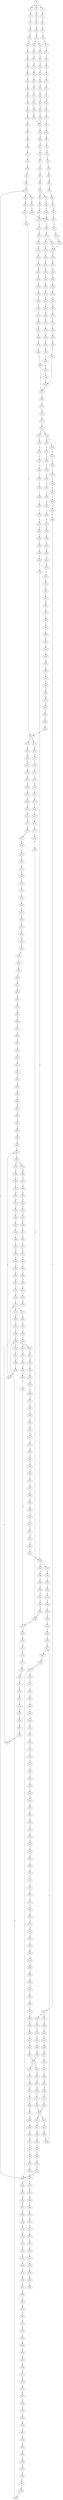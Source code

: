 strict digraph  {
	S0 -> S1 [ label = A ];
	S0 -> S2 [ label = C ];
	S0 -> S3 [ label = G ];
	S1 -> S4 [ label = A ];
	S2 -> S5 [ label = G ];
	S3 -> S6 [ label = G ];
	S4 -> S7 [ label = G ];
	S5 -> S8 [ label = C ];
	S6 -> S9 [ label = G ];
	S7 -> S10 [ label = A ];
	S8 -> S11 [ label = G ];
	S9 -> S12 [ label = A ];
	S10 -> S13 [ label = A ];
	S11 -> S14 [ label = C ];
	S12 -> S15 [ label = A ];
	S13 -> S16 [ label = G ];
	S14 -> S17 [ label = G ];
	S15 -> S18 [ label = T ];
	S15 -> S19 [ label = C ];
	S16 -> S20 [ label = T ];
	S17 -> S21 [ label = T ];
	S18 -> S22 [ label = T ];
	S19 -> S23 [ label = T ];
	S20 -> S24 [ label = G ];
	S21 -> S25 [ label = C ];
	S22 -> S26 [ label = G ];
	S23 -> S27 [ label = G ];
	S24 -> S28 [ label = T ];
	S25 -> S29 [ label = G ];
	S26 -> S30 [ label = A ];
	S27 -> S31 [ label = G ];
	S28 -> S32 [ label = C ];
	S29 -> S33 [ label = A ];
	S30 -> S34 [ label = A ];
	S31 -> S35 [ label = A ];
	S32 -> S36 [ label = C ];
	S33 -> S37 [ label = C ];
	S34 -> S38 [ label = C ];
	S35 -> S39 [ label = C ];
	S36 -> S40 [ label = T ];
	S37 -> S41 [ label = G ];
	S38 -> S42 [ label = C ];
	S39 -> S43 [ label = C ];
	S40 -> S44 [ label = G ];
	S41 -> S45 [ label = C ];
	S42 -> S46 [ label = C ];
	S43 -> S47 [ label = C ];
	S44 -> S48 [ label = G ];
	S45 -> S49 [ label = G ];
	S46 -> S50 [ label = G ];
	S47 -> S51 [ label = G ];
	S48 -> S52 [ label = C ];
	S49 -> S53 [ label = C ];
	S50 -> S54 [ label = T ];
	S51 -> S55 [ label = T ];
	S52 -> S56 [ label = C ];
	S53 -> S57 [ label = C ];
	S54 -> S58 [ label = C ];
	S55 -> S59 [ label = C ];
	S56 -> S60 [ label = T ];
	S57 -> S61 [ label = T ];
	S58 -> S62 [ label = T ];
	S59 -> S62 [ label = T ];
	S60 -> S63 [ label = G ];
	S61 -> S64 [ label = C ];
	S62 -> S65 [ label = C ];
	S63 -> S66 [ label = G ];
	S64 -> S67 [ label = G ];
	S65 -> S68 [ label = G ];
	S66 -> S69 [ label = G ];
	S67 -> S70 [ label = G ];
	S68 -> S71 [ label = G ];
	S69 -> S72 [ label = T ];
	S70 -> S73 [ label = G ];
	S71 -> S74 [ label = C ];
	S72 -> S75 [ label = C ];
	S73 -> S76 [ label = C ];
	S74 -> S77 [ label = A ];
	S75 -> S78 [ label = C ];
	S76 -> S79 [ label = T ];
	S77 -> S80 [ label = C ];
	S78 -> S81 [ label = C ];
	S79 -> S82 [ label = C ];
	S80 -> S83 [ label = C ];
	S81 -> S84 [ label = G ];
	S82 -> S85 [ label = A ];
	S83 -> S86 [ label = G ];
	S84 -> S87 [ label = A ];
	S85 -> S88 [ label = C ];
	S86 -> S89 [ label = A ];
	S87 -> S90 [ label = G ];
	S87 -> S91 [ label = A ];
	S88 -> S92 [ label = G ];
	S89 -> S93 [ label = G ];
	S89 -> S94 [ label = A ];
	S90 -> S95 [ label = T ];
	S91 -> S96 [ label = G ];
	S92 -> S97 [ label = T ];
	S93 -> S98 [ label = T ];
	S94 -> S99 [ label = T ];
	S95 -> S100 [ label = C ];
	S96 -> S101 [ label = T ];
	S97 -> S102 [ label = C ];
	S98 -> S103 [ label = C ];
	S99 -> S104 [ label = G ];
	S100 -> S105 [ label = C ];
	S101 -> S106 [ label = C ];
	S102 -> S107 [ label = C ];
	S103 -> S105 [ label = C ];
	S104 -> S108 [ label = T ];
	S105 -> S109 [ label = A ];
	S106 -> S110 [ label = G ];
	S107 -> S111 [ label = A ];
	S108 -> S112 [ label = A ];
	S109 -> S113 [ label = G ];
	S110 -> S114 [ label = C ];
	S110 -> S115 [ label = A ];
	S111 -> S116 [ label = G ];
	S112 -> S117 [ label = G ];
	S113 -> S118 [ label = T ];
	S113 -> S119 [ label = C ];
	S114 -> S120 [ label = G ];
	S115 -> S121 [ label = G ];
	S116 -> S122 [ label = C ];
	S117 -> S123 [ label = T ];
	S118 -> S124 [ label = A ];
	S119 -> S125 [ label = T ];
	S120 -> S126 [ label = G ];
	S121 -> S127 [ label = G ];
	S122 -> S125 [ label = T ];
	S123 -> S128 [ label = T ];
	S124 -> S129 [ label = G ];
	S125 -> S130 [ label = T ];
	S126 -> S131 [ label = C ];
	S127 -> S132 [ label = T ];
	S128 -> S133 [ label = T ];
	S129 -> S134 [ label = G ];
	S130 -> S135 [ label = C ];
	S131 -> S136 [ label = T ];
	S132 -> S137 [ label = A ];
	S133 -> S138 [ label = C ];
	S134 -> S139 [ label = G ];
	S135 -> S140 [ label = A ];
	S136 -> S141 [ label = A ];
	S137 -> S142 [ label = T ];
	S138 -> S143 [ label = A ];
	S139 -> S144 [ label = T ];
	S140 -> S145 [ label = C ];
	S141 -> S146 [ label = T ];
	S142 -> S147 [ label = A ];
	S143 -> S148 [ label = C ];
	S144 -> S149 [ label = C ];
	S145 -> S150 [ label = G ];
	S146 -> S151 [ label = A ];
	S147 -> S152 [ label = A ];
	S148 -> S153 [ label = T ];
	S149 -> S154 [ label = A ];
	S150 -> S155 [ label = C ];
	S151 -> S156 [ label = G ];
	S152 -> S157 [ label = G ];
	S153 -> S158 [ label = C ];
	S154 -> S159 [ label = C ];
	S155 -> S160 [ label = C ];
	S156 -> S161 [ label = T ];
	S157 -> S162 [ label = T ];
	S158 -> S163 [ label = C ];
	S159 -> S164 [ label = T ];
	S160 -> S165 [ label = C ];
	S161 -> S166 [ label = A ];
	S162 -> S167 [ label = C ];
	S163 -> S168 [ label = T ];
	S164 -> S169 [ label = C ];
	S165 -> S170 [ label = T ];
	S166 -> S171 [ label = G ];
	S167 -> S172 [ label = G ];
	S168 -> S173 [ label = T ];
	S169 -> S174 [ label = G ];
	S170 -> S175 [ label = T ];
	S171 -> S176 [ label = C ];
	S172 -> S177 [ label = T ];
	S173 -> S178 [ label = T ];
	S174 -> S179 [ label = C ];
	S175 -> S180 [ label = C ];
	S176 -> S181 [ label = C ];
	S177 -> S182 [ label = G ];
	S178 -> S183 [ label = C ];
	S179 -> S184 [ label = T ];
	S180 -> S185 [ label = A ];
	S181 -> S186 [ label = G ];
	S182 -> S187 [ label = G ];
	S183 -> S188 [ label = A ];
	S184 -> S189 [ label = T ];
	S185 -> S190 [ label = T ];
	S186 -> S191 [ label = A ];
	S187 -> S192 [ label = T ];
	S188 -> S193 [ label = T ];
	S189 -> S194 [ label = C ];
	S190 -> S195 [ label = C ];
	S191 -> S196 [ label = A ];
	S192 -> S197 [ label = A ];
	S193 -> S198 [ label = C ];
	S194 -> S199 [ label = A ];
	S195 -> S200 [ label = C ];
	S196 -> S201 [ label = A ];
	S197 -> S202 [ label = C ];
	S198 -> S203 [ label = C ];
	S199 -> S204 [ label = T ];
	S200 -> S205 [ label = A ];
	S201 -> S206 [ label = C ];
	S202 -> S207 [ label = C ];
	S203 -> S205 [ label = A ];
	S204 -> S208 [ label = C ];
	S205 -> S209 [ label = G ];
	S206 -> S210 [ label = C ];
	S207 -> S211 [ label = G ];
	S208 -> S200 [ label = C ];
	S209 -> S212 [ label = A ];
	S210 -> S213 [ label = C ];
	S211 -> S214 [ label = G ];
	S212 -> S215 [ label = A ];
	S213 -> S216 [ label = C ];
	S214 -> S217 [ label = T ];
	S215 -> S218 [ label = C ];
	S216 -> S219 [ label = G ];
	S217 -> S220 [ label = G ];
	S218 -> S221 [ label = C ];
	S219 -> S222 [ label = A ];
	S220 -> S223 [ label = G ];
	S221 -> S224 [ label = A ];
	S221 -> S225 [ label = G ];
	S222 -> S226 [ label = C ];
	S223 -> S227 [ label = T ];
	S224 -> S228 [ label = G ];
	S224 -> S229 [ label = C ];
	S225 -> S230 [ label = G ];
	S226 -> S231 [ label = T ];
	S227 -> S232 [ label = T ];
	S228 -> S233 [ label = A ];
	S229 -> S234 [ label = C ];
	S230 -> S235 [ label = A ];
	S231 -> S236 [ label = A ];
	S232 -> S237 [ label = A ];
	S233 -> S238 [ label = C ];
	S234 -> S239 [ label = A ];
	S235 -> S240 [ label = C ];
	S236 -> S241 [ label = G ];
	S237 -> S242 [ label = G ];
	S238 -> S243 [ label = T ];
	S239 -> S244 [ label = C ];
	S240 -> S245 [ label = G ];
	S241 -> S246 [ label = A ];
	S242 -> S247 [ label = A ];
	S243 -> S248 [ label = C ];
	S244 -> S249 [ label = C ];
	S245 -> S250 [ label = C ];
	S246 -> S251 [ label = A ];
	S247 -> S252 [ label = A ];
	S248 -> S253 [ label = C ];
	S249 -> S254 [ label = C ];
	S250 -> S255 [ label = C ];
	S251 -> S256 [ label = T ];
	S252 -> S257 [ label = G ];
	S253 -> S258 [ label = C ];
	S254 -> S259 [ label = C ];
	S255 -> S260 [ label = C ];
	S256 -> S261 [ label = C ];
	S257 -> S262 [ label = G ];
	S258 -> S263 [ label = A ];
	S259 -> S264 [ label = T ];
	S260 -> S265 [ label = A ];
	S261 -> S266 [ label = G ];
	S262 -> S267 [ label = G ];
	S263 -> S268 [ label = T ];
	S264 -> S269 [ label = T ];
	S265 -> S270 [ label = T ];
	S266 -> S271 [ label = G ];
	S267 -> S272 [ label = G ];
	S268 -> S273 [ label = C ];
	S269 -> S274 [ label = C ];
	S270 -> S275 [ label = C ];
	S271 -> S276 [ label = G ];
	S272 -> S277 [ label = T ];
	S272 -> S278 [ label = G ];
	S273 -> S279 [ label = T ];
	S274 -> S280 [ label = C ];
	S274 -> S281 [ label = G ];
	S275 -> S282 [ label = G ];
	S276 -> S283 [ label = T ];
	S277 -> S284 [ label = C ];
	S278 -> S285 [ label = T ];
	S279 -> S286 [ label = G ];
	S280 -> S287 [ label = T ];
	S281 -> S288 [ label = A ];
	S282 -> S289 [ label = T ];
	S283 -> S290 [ label = A ];
	S284 -> S291 [ label = T ];
	S285 -> S292 [ label = C ];
	S286 -> S293 [ label = C ];
	S287 -> S294 [ label = G ];
	S288 -> S295 [ label = T ];
	S289 -> S296 [ label = C ];
	S290 -> S297 [ label = T ];
	S291 -> S298 [ label = C ];
	S292 -> S299 [ label = C ];
	S293 -> S300 [ label = C ];
	S294 -> S301 [ label = T ];
	S295 -> S302 [ label = C ];
	S296 -> S303 [ label = C ];
	S297 -> S304 [ label = C ];
	S298 -> S305 [ label = T ];
	S299 -> S306 [ label = G ];
	S300 -> S307 [ label = A ];
	S301 -> S308 [ label = C ];
	S302 -> S309 [ label = G ];
	S303 -> S310 [ label = T ];
	S304 -> S311 [ label = C ];
	S305 -> S312 [ label = C ];
	S306 -> S313 [ label = C ];
	S306 -> S314 [ label = T ];
	S307 -> S315 [ label = G ];
	S308 -> S316 [ label = C ];
	S309 -> S317 [ label = T ];
	S310 -> S318 [ label = C ];
	S311 -> S319 [ label = C ];
	S312 -> S320 [ label = G ];
	S313 -> S321 [ label = C ];
	S314 -> S322 [ label = C ];
	S315 -> S323 [ label = T ];
	S316 -> S324 [ label = T ];
	S317 -> S325 [ label = T ];
	S318 -> S326 [ label = T ];
	S319 -> S327 [ label = G ];
	S320 -> S328 [ label = T ];
	S321 -> S329 [ label = G ];
	S322 -> S330 [ label = G ];
	S323 -> S331 [ label = C ];
	S324 -> S332 [ label = A ];
	S324 -> S333 [ label = T ];
	S325 -> S334 [ label = T ];
	S326 -> S335 [ label = T ];
	S326 -> S336 [ label = G ];
	S327 -> S337 [ label = A ];
	S328 -> S338 [ label = G ];
	S329 -> S339 [ label = G ];
	S330 -> S340 [ label = G ];
	S331 -> S341 [ label = G ];
	S332 -> S342 [ label = C ];
	S333 -> S343 [ label = G ];
	S334 -> S344 [ label = G ];
	S335 -> S345 [ label = C ];
	S336 -> S346 [ label = T ];
	S337 -> S347 [ label = A ];
	S338 -> S348 [ label = G ];
	S339 -> S349 [ label = A ];
	S340 -> S350 [ label = A ];
	S341 -> S351 [ label = T ];
	S342 -> S352 [ label = T ];
	S343 -> S353 [ label = T ];
	S344 -> S354 [ label = T ];
	S345 -> S355 [ label = T ];
	S346 -> S356 [ label = C ];
	S347 -> S357 [ label = A ];
	S348 -> S358 [ label = T ];
	S349 -> S359 [ label = A ];
	S350 -> S360 [ label = A ];
	S351 -> S361 [ label = A ];
	S352 -> S362 [ label = A ];
	S353 -> S363 [ label = A ];
	S354 -> S364 [ label = A ];
	S355 -> S365 [ label = C ];
	S356 -> S366 [ label = G ];
	S357 -> S367 [ label = G ];
	S358 -> S197 [ label = A ];
	S359 -> S368 [ label = C ];
	S360 -> S369 [ label = C ];
	S361 -> S370 [ label = A ];
	S362 -> S371 [ label = C ];
	S363 -> S372 [ label = G ];
	S364 -> S373 [ label = G ];
	S365 -> S374 [ label = G ];
	S366 -> S375 [ label = T ];
	S367 -> S376 [ label = T ];
	S368 -> S377 [ label = T ];
	S369 -> S378 [ label = A ];
	S369 -> S379 [ label = T ];
	S370 -> S380 [ label = G ];
	S371 -> S381 [ label = C ];
	S372 -> S382 [ label = G ];
	S373 -> S383 [ label = G ];
	S374 -> S384 [ label = G ];
	S375 -> S385 [ label = G ];
	S376 -> S386 [ label = G ];
	S377 -> S387 [ label = G ];
	S378 -> S388 [ label = G ];
	S379 -> S389 [ label = A ];
	S380 -> S390 [ label = A ];
	S381 -> S391 [ label = A ];
	S382 -> S392 [ label = A ];
	S383 -> S392 [ label = A ];
	S384 -> S393 [ label = A ];
	S385 -> S394 [ label = G ];
	S386 -> S395 [ label = T ];
	S387 -> S396 [ label = C ];
	S388 -> S397 [ label = G ];
	S389 -> S398 [ label = C ];
	S390 -> S399 [ label = C ];
	S391 -> S400 [ label = G ];
	S392 -> S401 [ label = G ];
	S392 -> S402 [ label = A ];
	S393 -> S403 [ label = G ];
	S394 -> S192 [ label = T ];
	S395 -> S404 [ label = C ];
	S396 -> S405 [ label = A ];
	S397 -> S406 [ label = A ];
	S398 -> S407 [ label = A ];
	S399 -> S408 [ label = G ];
	S400 -> S409 [ label = G ];
	S401 -> S410 [ label = A ];
	S402 -> S411 [ label = A ];
	S403 -> S412 [ label = A ];
	S404 -> S413 [ label = G ];
	S405 -> S414 [ label = A ];
	S406 -> S415 [ label = A ];
	S407 -> S416 [ label = A ];
	S408 -> S417 [ label = G ];
	S409 -> S418 [ label = A ];
	S410 -> S419 [ label = G ];
	S411 -> S420 [ label = G ];
	S412 -> S421 [ label = G ];
	S413 -> S422 [ label = T ];
	S414 -> S423 [ label = C ];
	S415 -> S424 [ label = T ];
	S416 -> S425 [ label = C ];
	S417 -> S426 [ label = C ];
	S418 -> S427 [ label = G ];
	S419 -> S428 [ label = G ];
	S420 -> S429 [ label = G ];
	S421 -> S430 [ label = G ];
	S422 -> S431 [ label = C ];
	S423 -> S432 [ label = C ];
	S424 -> S433 [ label = A ];
	S425 -> S434 [ label = G ];
	S426 -> S435 [ label = T ];
	S427 -> S436 [ label = A ];
	S428 -> S437 [ label = T ];
	S429 -> S438 [ label = T ];
	S430 -> S437 [ label = T ];
	S431 -> S439 [ label = G ];
	S432 -> S440 [ label = A ];
	S433 -> S441 [ label = G ];
	S434 -> S442 [ label = A ];
	S435 -> S443 [ label = C ];
	S436 -> S444 [ label = G ];
	S437 -> S445 [ label = C ];
	S438 -> S446 [ label = C ];
	S439 -> S447 [ label = G ];
	S440 -> S448 [ label = G ];
	S441 -> S449 [ label = T ];
	S442 -> S450 [ label = A ];
	S443 -> S451 [ label = T ];
	S444 -> S452 [ label = T ];
	S445 -> S453 [ label = C ];
	S446 -> S454 [ label = C ];
	S447 -> S455 [ label = A ];
	S448 -> S456 [ label = A ];
	S449 -> S457 [ label = C ];
	S450 -> S458 [ label = A ];
	S451 -> S459 [ label = C ];
	S452 -> S460 [ label = C ];
	S453 -> S461 [ label = C ];
	S454 -> S462 [ label = C ];
	S455 -> S360 [ label = A ];
	S456 -> S463 [ label = A ];
	S457 -> S464 [ label = T ];
	S458 -> S465 [ label = A ];
	S459 -> S466 [ label = G ];
	S460 -> S467 [ label = A ];
	S461 -> S468 [ label = A ];
	S461 -> S469 [ label = G ];
	S462 -> S469 [ label = G ];
	S463 -> S470 [ label = C ];
	S464 -> S471 [ label = C ];
	S465 -> S472 [ label = C ];
	S466 -> S473 [ label = A ];
	S467 -> S474 [ label = G ];
	S468 -> S475 [ label = G ];
	S469 -> S476 [ label = G ];
	S469 -> S87 [ label = A ];
	S470 -> S477 [ label = A ];
	S471 -> S478 [ label = T ];
	S472 -> S479 [ label = A ];
	S473 -> S480 [ label = A ];
	S474 -> S481 [ label = G ];
	S475 -> S482 [ label = A ];
	S476 -> S483 [ label = A ];
	S477 -> S484 [ label = G ];
	S478 -> S485 [ label = C ];
	S479 -> S486 [ label = G ];
	S480 -> S487 [ label = G ];
	S481 -> S488 [ label = A ];
	S482 -> S489 [ label = G ];
	S483 -> S490 [ label = G ];
	S484 -> S491 [ label = C ];
	S485 -> S492 [ label = T ];
	S486 -> S493 [ label = A ];
	S487 -> S494 [ label = T ];
	S488 -> S495 [ label = C ];
	S489 -> S496 [ label = C ];
	S490 -> S497 [ label = G ];
	S491 -> S498 [ label = C ];
	S492 -> S499 [ label = G ];
	S493 -> S500 [ label = A ];
	S494 -> S501 [ label = C ];
	S495 -> S502 [ label = C ];
	S496 -> S503 [ label = C ];
	S497 -> S504 [ label = C ];
	S498 -> S505 [ label = G ];
	S499 -> S506 [ label = A ];
	S500 -> S507 [ label = G ];
	S501 -> S110 [ label = G ];
	S502 -> S508 [ label = A ];
	S503 -> S509 [ label = A ];
	S504 -> S510 [ label = G ];
	S505 -> S511 [ label = T ];
	S506 -> S512 [ label = G ];
	S507 -> S513 [ label = G ];
	S508 -> S514 [ label = G ];
	S509 -> S515 [ label = C ];
	S510 -> S516 [ label = T ];
	S511 -> S517 [ label = C ];
	S512 -> S518 [ label = T ];
	S513 -> S519 [ label = G ];
	S514 -> S520 [ label = T ];
	S515 -> S521 [ label = G ];
	S516 -> S522 [ label = G ];
	S517 -> S523 [ label = C ];
	S518 -> S524 [ label = A ];
	S519 -> S272 [ label = G ];
	S520 -> S525 [ label = C ];
	S521 -> S526 [ label = G ];
	S522 -> S527 [ label = G ];
	S523 -> S528 [ label = T ];
	S525 -> S529 [ label = T ];
	S526 -> S530 [ label = T ];
	S527 -> S531 [ label = T ];
	S528 -> S532 [ label = C ];
	S529 -> S533 [ label = C ];
	S530 -> S534 [ label = T ];
	S531 -> S535 [ label = A ];
	S532 -> S326 [ label = T ];
	S533 -> S536 [ label = T ];
	S534 -> S537 [ label = A ];
	S535 -> S538 [ label = T ];
	S536 -> S539 [ label = G ];
	S537 -> S540 [ label = C ];
	S538 -> S541 [ label = G ];
	S539 -> S542 [ label = T ];
	S540 -> S543 [ label = T ];
	S541 -> S544 [ label = A ];
	S542 -> S545 [ label = A ];
	S543 -> S546 [ label = G ];
	S544 -> S547 [ label = G ];
	S546 -> S548 [ label = C ];
	S547 -> S549 [ label = C ];
	S548 -> S550 [ label = A ];
	S549 -> S551 [ label = G ];
	S550 -> S552 [ label = G ];
	S551 -> S553 [ label = G ];
	S552 -> S554 [ label = A ];
	S553 -> S555 [ label = T ];
	S554 -> S556 [ label = C ];
	S555 -> S557 [ label = C ];
	S556 -> S558 [ label = G ];
	S557 -> S559 [ label = G ];
	S558 -> S560 [ label = G ];
	S559 -> S561 [ label = C ];
	S560 -> S562 [ label = A ];
	S561 -> S563 [ label = A ];
	S562 -> S564 [ label = C ];
	S563 -> S565 [ label = C ];
	S564 -> S566 [ label = A ];
	S565 -> S567 [ label = G ];
	S566 -> S568 [ label = C ];
	S567 -> S569 [ label = C ];
	S568 -> S570 [ label = A ];
	S569 -> S571 [ label = G ];
	S570 -> S572 [ label = C ];
	S571 -> S573 [ label = C ];
	S572 -> S574 [ label = C ];
	S573 -> S575 [ label = G ];
	S574 -> S576 [ label = T ];
	S575 -> S577 [ label = G ];
	S576 -> S578 [ label = C ];
	S577 -> S579 [ label = C ];
	S578 -> S580 [ label = T ];
	S579 -> S581 [ label = T ];
	S580 -> S582 [ label = A ];
	S581 -> S583 [ label = G ];
	S582 -> S584 [ label = G ];
	S583 -> S585 [ label = G ];
	S584 -> S586 [ label = A ];
	S585 -> S587 [ label = A ];
	S586 -> S588 [ label = A ];
	S587 -> S589 [ label = A ];
	S588 -> S590 [ label = C ];
	S589 -> S591 [ label = T ];
	S590 -> S592 [ label = G ];
	S591 -> S593 [ label = G ];
	S592 -> S594 [ label = A ];
	S593 -> S595 [ label = G ];
	S594 -> S596 [ label = G ];
	S595 -> S597 [ label = G ];
	S596 -> S598 [ label = G ];
	S597 -> S599 [ label = G ];
	S598 -> S600 [ label = T ];
	S599 -> S601 [ label = T ];
	S600 -> S602 [ label = G ];
	S601 -> S603 [ label = C ];
	S602 -> S604 [ label = T ];
	S603 -> S605 [ label = C ];
	S604 -> S606 [ label = C ];
	S605 -> S306 [ label = G ];
	S606 -> S607 [ label = C ];
	S607 -> S608 [ label = C ];
	S608 -> S609 [ label = T ];
	S609 -> S610 [ label = G ];
	S610 -> S611 [ label = T ];
	S611 -> S612 [ label = C ];
	S612 -> S613 [ label = C ];
	S613 -> S324 [ label = T ];
}
